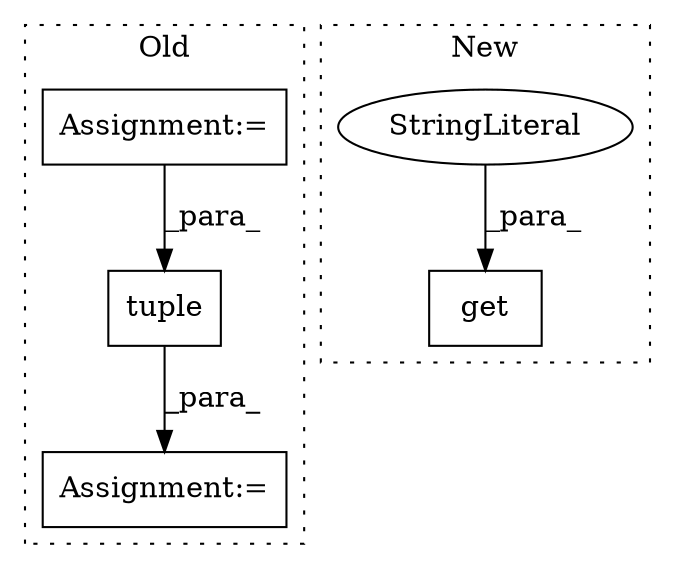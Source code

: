 digraph G {
subgraph cluster0 {
1 [label="tuple" a="32" s="4778,4789" l="6,1" shape="box"];
4 [label="Assignment:=" a="7" s="4638" l="1" shape="box"];
5 [label="Assignment:=" a="7" s="4777" l="1" shape="box"];
label = "Old";
style="dotted";
}
subgraph cluster1 {
2 [label="get" a="32" s="4780,4793" l="4,1" shape="box"];
3 [label="StringLiteral" a="45" s="4784" l="9" shape="ellipse"];
label = "New";
style="dotted";
}
1 -> 5 [label="_para_"];
3 -> 2 [label="_para_"];
4 -> 1 [label="_para_"];
}